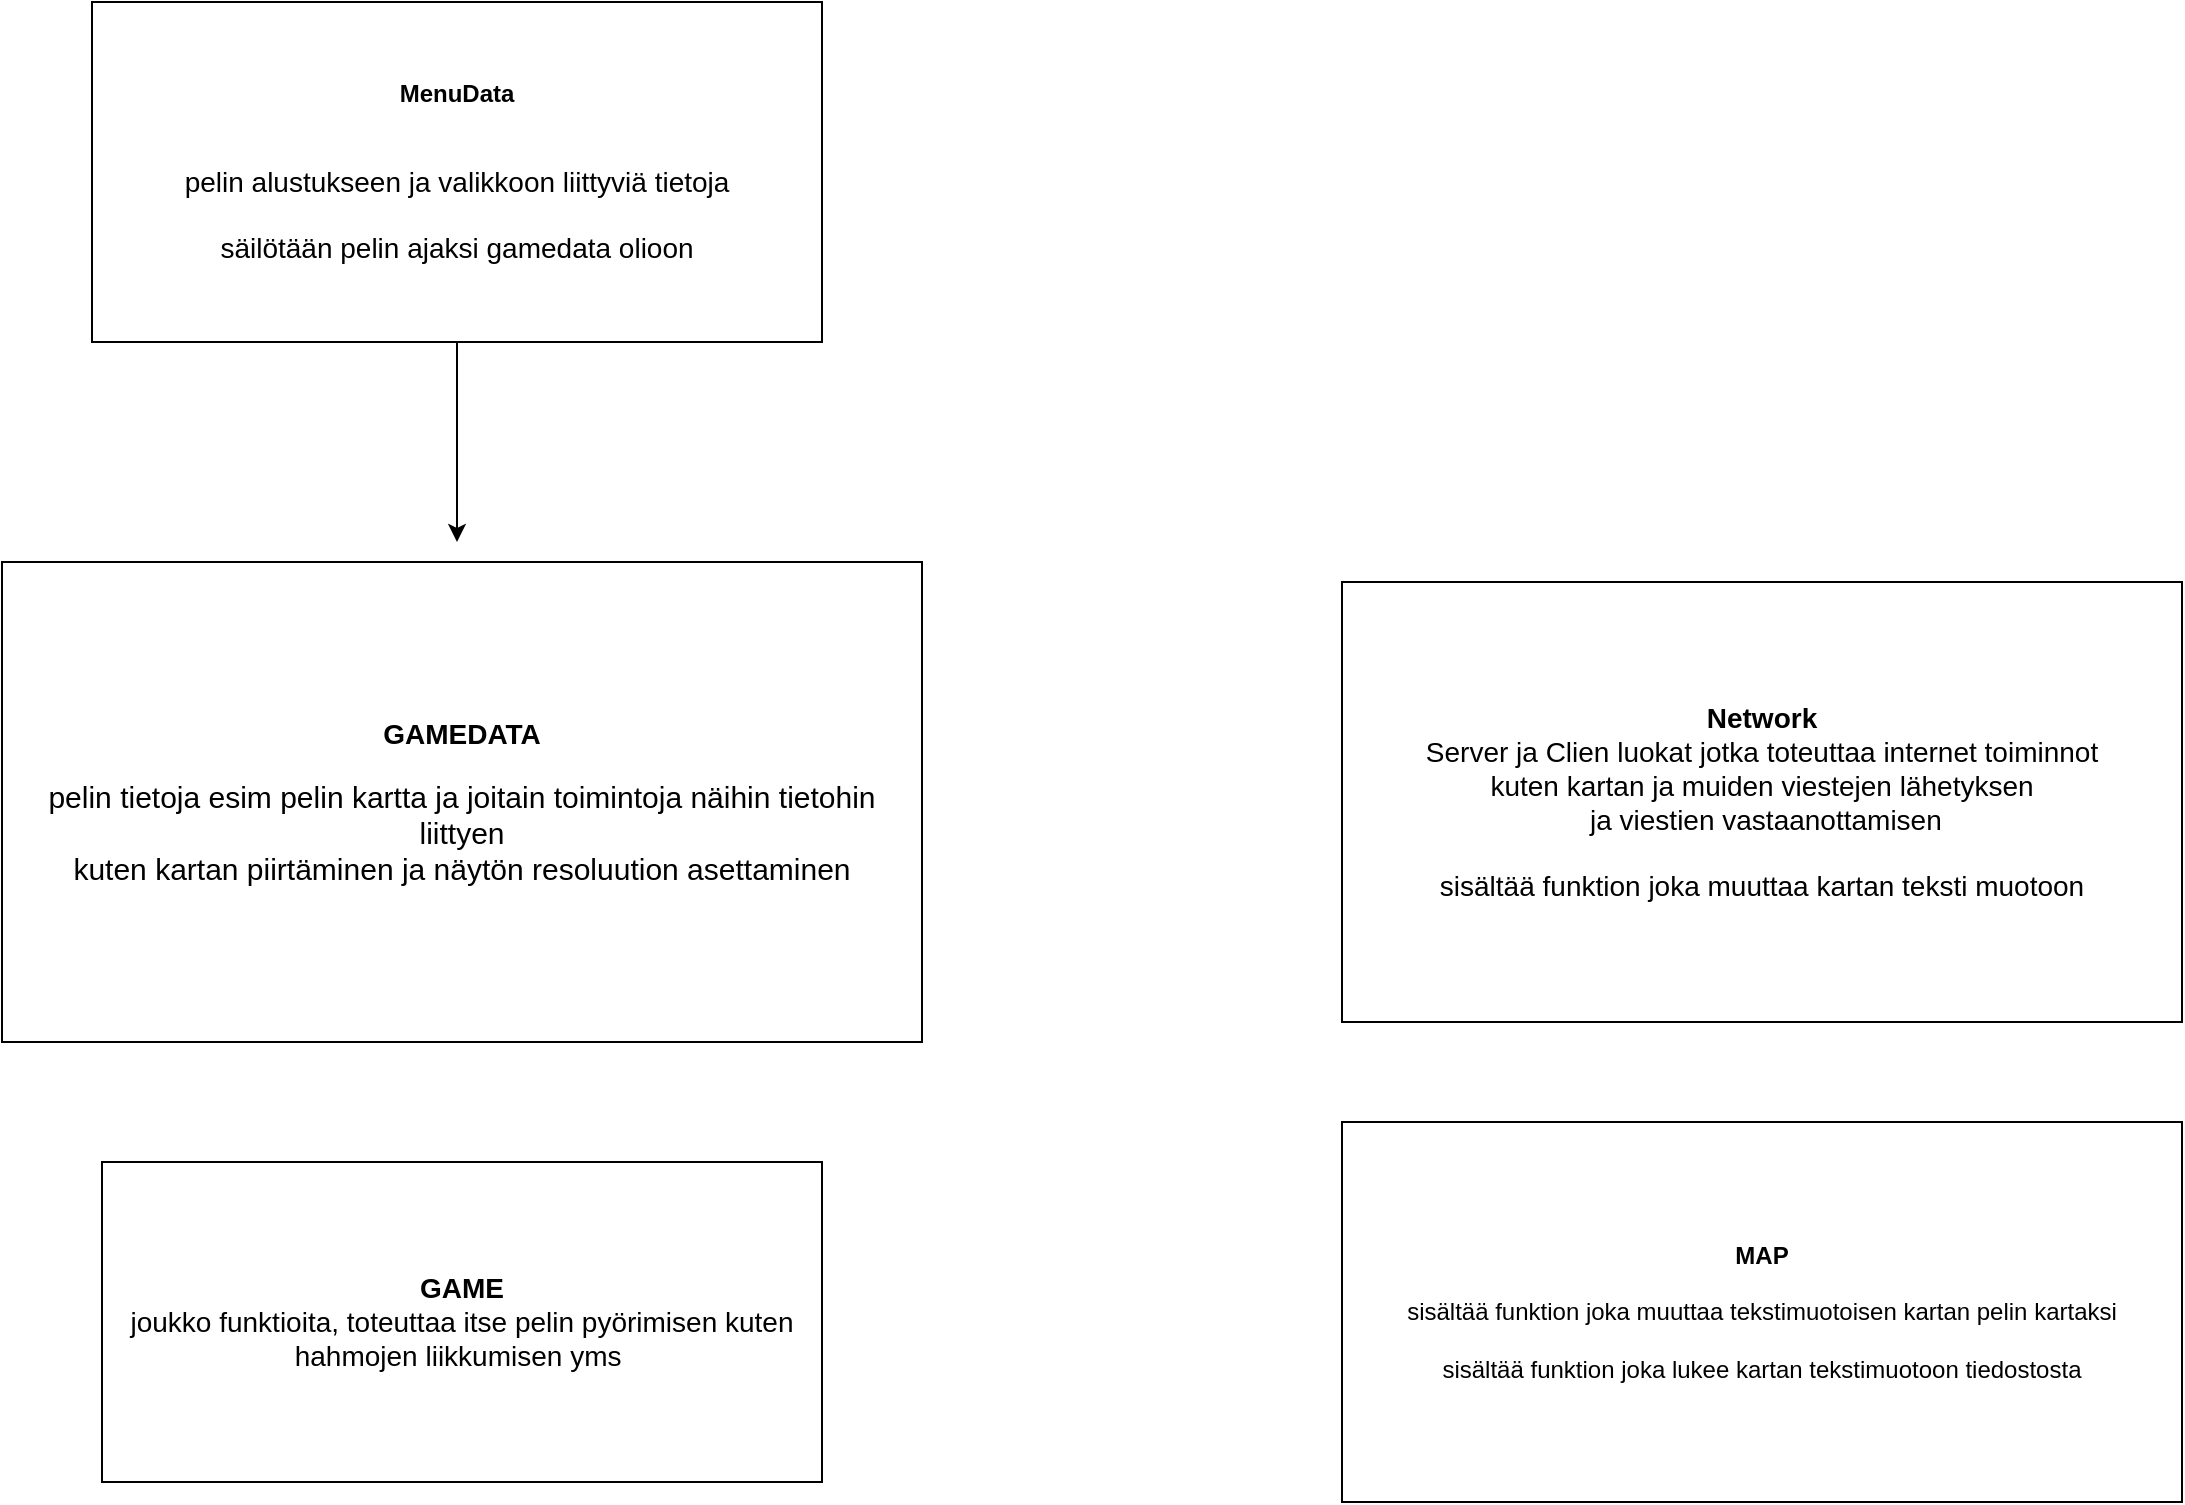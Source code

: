 <mxfile version="21.3.2" type="device">
  <diagram name="Sivu-1" id="QFLmfZph3ILsJsqs9CBh">
    <mxGraphModel dx="2074" dy="1113" grid="1" gridSize="10" guides="1" tooltips="1" connect="1" arrows="1" fold="1" page="1" pageScale="1" pageWidth="827" pageHeight="1169" math="0" shadow="0">
      <root>
        <mxCell id="0" />
        <mxCell id="1" parent="0" />
        <mxCell id="MTwqg-qkcCI7eOKgRPlY-1" value="&lt;div&gt;&lt;font style=&quot;font-size: 14px;&quot;&gt;&lt;b&gt;GAMEDATA&lt;/b&gt;&lt;/font&gt;&lt;/div&gt;&lt;div&gt;&lt;br&gt;&lt;/div&gt;&lt;div style=&quot;font-size: 15px;&quot;&gt;pelin tietoja esim pelin kartta ja joitain toimintoja näihin tietohin liittyen&lt;/div&gt;&lt;div style=&quot;font-size: 15px;&quot;&gt;kuten kartan piirtäminen ja näytön resoluution asettaminen&lt;br&gt;&lt;/div&gt;" style="rounded=0;whiteSpace=wrap;html=1;" parent="1" vertex="1">
          <mxGeometry x="20" y="370" width="460" height="240" as="geometry" />
        </mxCell>
        <mxCell id="MTwqg-qkcCI7eOKgRPlY-2" value="&lt;div style=&quot;font-size: 14px;&quot;&gt;&lt;b&gt;&lt;font style=&quot;font-size: 14px;&quot;&gt;GAME&lt;/font&gt;&lt;/b&gt;&lt;/div&gt;&lt;div style=&quot;font-size: 14px;&quot;&gt;&lt;font style=&quot;font-size: 14px;&quot;&gt;joukko funktioita, toteuttaa itse pelin pyörimisen kuten hahmojen liikkumisen yms&amp;nbsp; &lt;/font&gt;&lt;/div&gt;" style="rounded=0;whiteSpace=wrap;html=1;" parent="1" vertex="1">
          <mxGeometry x="70" y="670" width="360" height="160" as="geometry" />
        </mxCell>
        <mxCell id="MTwqg-qkcCI7eOKgRPlY-3" value="&lt;div&gt;&lt;font style=&quot;font-size: 14px;&quot;&gt;&lt;b&gt;Network&lt;/b&gt;&lt;/font&gt;&lt;/div&gt;&lt;div style=&quot;font-size: 14px;&quot;&gt;Server ja Clien luokat jotka toteuttaa internet toiminnot&lt;/div&gt;&lt;div style=&quot;font-size: 14px;&quot;&gt;kuten kartan ja muiden viestejen lähetyksen&lt;br&gt;&lt;/div&gt;&lt;div&gt;&lt;font style=&quot;font-size: 14px;&quot;&gt;&amp;nbsp;ja viestien vastaanottamisen&lt;br&gt;&lt;/font&gt;&lt;/div&gt;&lt;div&gt;&lt;font style=&quot;font-size: 14px;&quot;&gt;&lt;br&gt;&lt;/font&gt;&lt;/div&gt;&lt;div&gt;&lt;font style=&quot;font-size: 14px;&quot;&gt;sisältää funktion joka muuttaa kartan teksti muotoon&lt;br&gt;&lt;/font&gt;&lt;/div&gt;" style="rounded=0;whiteSpace=wrap;html=1;" parent="1" vertex="1">
          <mxGeometry x="690" y="380" width="420" height="220" as="geometry" />
        </mxCell>
        <mxCell id="MTwqg-qkcCI7eOKgRPlY-5" value="&lt;div&gt;&lt;b&gt;MAP&lt;/b&gt;&lt;/div&gt;&lt;div&gt;&lt;br&gt;&lt;/div&gt;&lt;div&gt;sisältää funktion joka muuttaa tekstimuotoisen kartan pelin kartaksi&lt;br&gt;&lt;/div&gt;&lt;div&gt;&lt;br&gt;&lt;/div&gt;&lt;div&gt;sisältää funktion joka lukee kartan tekstimuotoon tiedostosta&lt;br&gt;&lt;/div&gt;" style="rounded=0;whiteSpace=wrap;html=1;" parent="1" vertex="1">
          <mxGeometry x="690" y="650" width="420" height="190" as="geometry" />
        </mxCell>
        <mxCell id="jIL7zpXCT9-kcBdeqUW4-3" style="edgeStyle=orthogonalEdgeStyle;rounded=0;orthogonalLoop=1;jettySize=auto;html=1;" edge="1" parent="1" source="jIL7zpXCT9-kcBdeqUW4-2">
          <mxGeometry relative="1" as="geometry">
            <mxPoint x="247.5" y="360" as="targetPoint" />
          </mxGeometry>
        </mxCell>
        <mxCell id="jIL7zpXCT9-kcBdeqUW4-2" value="&lt;div&gt;&lt;b&gt;MenuData&lt;br&gt;&lt;/b&gt;&lt;/div&gt;&lt;div&gt;&lt;b&gt;&lt;br&gt;&lt;/b&gt;&lt;/div&gt;&lt;div&gt;&lt;b&gt;&lt;br&gt;&lt;/b&gt;&lt;/div&gt;&lt;div style=&quot;font-size: 14px;&quot;&gt;&lt;font style=&quot;font-size: 14px;&quot;&gt;pelin alustukseen ja valikkoon liittyviä tietoja&lt;/font&gt;&lt;/div&gt;&lt;div style=&quot;font-size: 14px;&quot;&gt;&lt;font style=&quot;font-size: 14px;&quot;&gt;&lt;br&gt;&lt;/font&gt;&lt;/div&gt;&lt;font style=&quot;font-size: 14px;&quot;&gt;säilötään pelin ajaksi gamedata olioon&lt;/font&gt;" style="rounded=0;whiteSpace=wrap;html=1;" vertex="1" parent="1">
          <mxGeometry x="65" y="90" width="365" height="170" as="geometry" />
        </mxCell>
      </root>
    </mxGraphModel>
  </diagram>
</mxfile>

